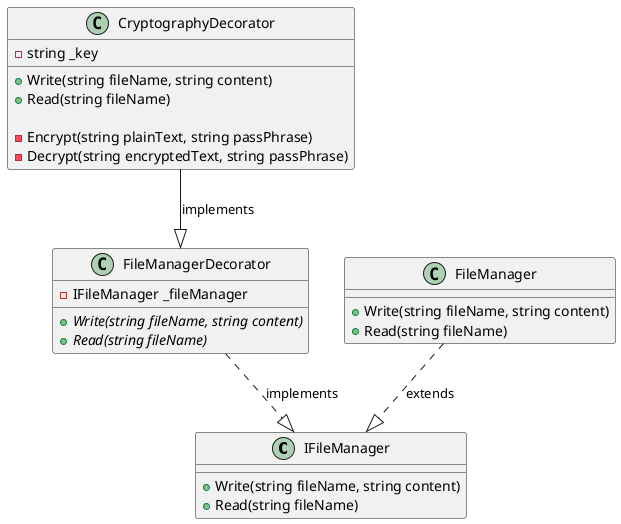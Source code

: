 @startuml
'https://plantuml.com/class-diagram

interface IFileManager
abstract class FileManagerDecorator
class FileManager
class CryptographyDecorator

' Relationships
FileManager ..|> IFileManager : extends
FileManagerDecorator ..|> IFileManager : implements
CryptographyDecorator --|> FileManagerDecorator : implements

class FileManager{
    +Write(string fileName, string content)
    +Read(string fileName)
}

class IFileManager{
    +Write(string fileName, string content)
    +Read(string fileName)
}

class FileManagerDecorator{
    -IFileManager _fileManager
    +{abstract} Write(string fileName, string content)
    +{abstract} Read(string fileName)
}

class CryptographyDecorator{
    - string _key
    +Write(string fileName, string content)
    +Read(string fileName)
    
    -Encrypt(string plainText, string passPhrase)
    -Decrypt(string encryptedText, string passPhrase)
}


@enduml